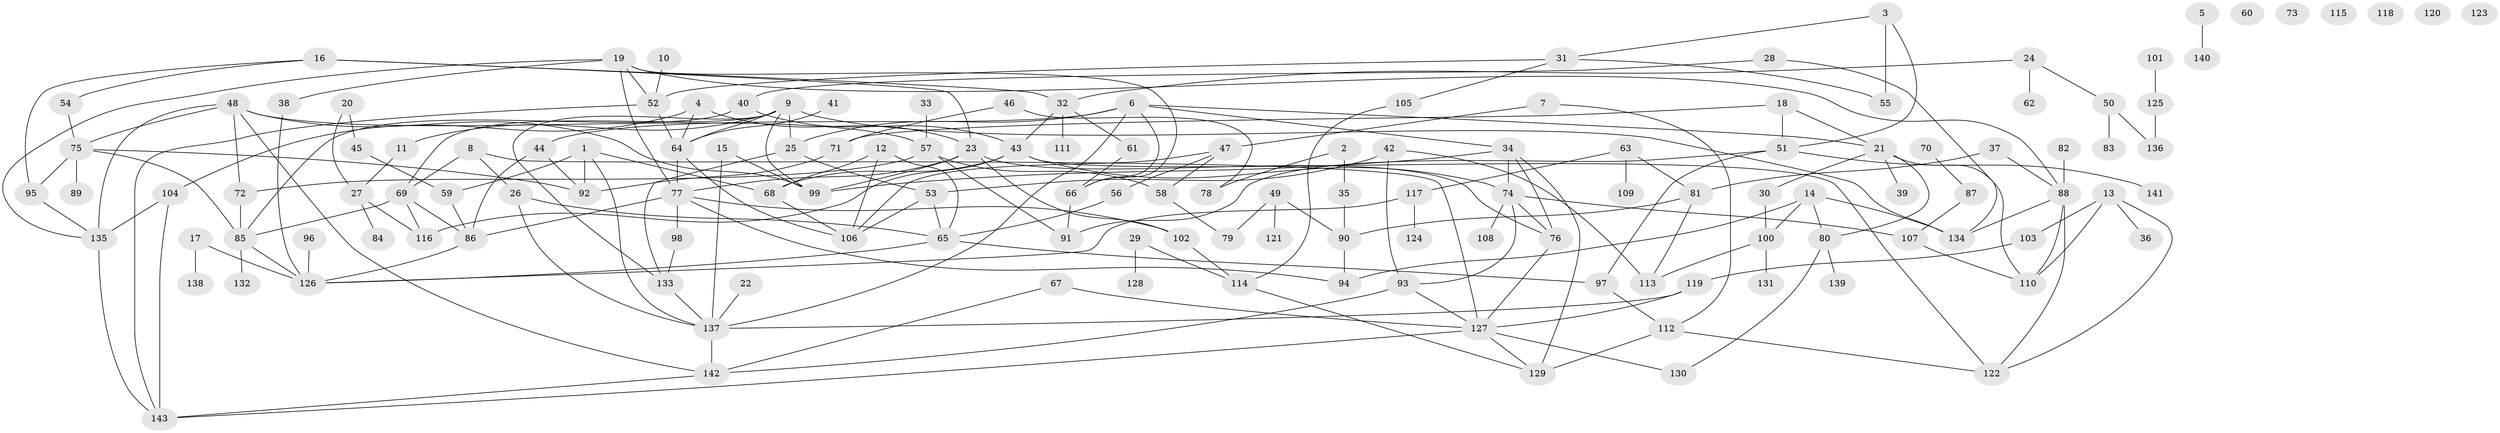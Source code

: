 // coarse degree distribution, {5: 0.10679611650485436, 2: 0.20388349514563106, 7: 0.05825242718446602, 0: 0.06796116504854369, 8: 0.038834951456310676, 6: 0.05825242718446602, 1: 0.21359223300970873, 4: 0.06796116504854369, 3: 0.14563106796116504, 11: 0.009708737864077669, 10: 0.019417475728155338, 9: 0.009708737864077669}
// Generated by graph-tools (version 1.1) at 2025/41/03/06/25 10:41:24]
// undirected, 143 vertices, 218 edges
graph export_dot {
graph [start="1"]
  node [color=gray90,style=filled];
  1;
  2;
  3;
  4;
  5;
  6;
  7;
  8;
  9;
  10;
  11;
  12;
  13;
  14;
  15;
  16;
  17;
  18;
  19;
  20;
  21;
  22;
  23;
  24;
  25;
  26;
  27;
  28;
  29;
  30;
  31;
  32;
  33;
  34;
  35;
  36;
  37;
  38;
  39;
  40;
  41;
  42;
  43;
  44;
  45;
  46;
  47;
  48;
  49;
  50;
  51;
  52;
  53;
  54;
  55;
  56;
  57;
  58;
  59;
  60;
  61;
  62;
  63;
  64;
  65;
  66;
  67;
  68;
  69;
  70;
  71;
  72;
  73;
  74;
  75;
  76;
  77;
  78;
  79;
  80;
  81;
  82;
  83;
  84;
  85;
  86;
  87;
  88;
  89;
  90;
  91;
  92;
  93;
  94;
  95;
  96;
  97;
  98;
  99;
  100;
  101;
  102;
  103;
  104;
  105;
  106;
  107;
  108;
  109;
  110;
  111;
  112;
  113;
  114;
  115;
  116;
  117;
  118;
  119;
  120;
  121;
  122;
  123;
  124;
  125;
  126;
  127;
  128;
  129;
  130;
  131;
  132;
  133;
  134;
  135;
  136;
  137;
  138;
  139;
  140;
  141;
  142;
  143;
  1 -- 59;
  1 -- 68;
  1 -- 92;
  1 -- 137;
  2 -- 35;
  2 -- 78;
  3 -- 31;
  3 -- 51;
  3 -- 55;
  4 -- 23;
  4 -- 64;
  4 -- 104;
  5 -- 140;
  6 -- 21;
  6 -- 25;
  6 -- 34;
  6 -- 44;
  6 -- 66;
  6 -- 137;
  7 -- 47;
  7 -- 112;
  8 -- 26;
  8 -- 69;
  8 -- 127;
  9 -- 11;
  9 -- 25;
  9 -- 64;
  9 -- 69;
  9 -- 99;
  9 -- 133;
  9 -- 134;
  10 -- 52;
  11 -- 27;
  12 -- 65;
  12 -- 68;
  12 -- 106;
  13 -- 36;
  13 -- 103;
  13 -- 110;
  13 -- 122;
  14 -- 80;
  14 -- 94;
  14 -- 100;
  14 -- 134;
  15 -- 99;
  15 -- 137;
  16 -- 23;
  16 -- 32;
  16 -- 54;
  16 -- 95;
  17 -- 126;
  17 -- 138;
  18 -- 21;
  18 -- 51;
  18 -- 71;
  19 -- 38;
  19 -- 52;
  19 -- 66;
  19 -- 77;
  19 -- 88;
  19 -- 135;
  20 -- 27;
  20 -- 45;
  21 -- 30;
  21 -- 39;
  21 -- 80;
  21 -- 110;
  22 -- 137;
  23 -- 76;
  23 -- 77;
  23 -- 99;
  23 -- 102;
  24 -- 32;
  24 -- 50;
  24 -- 62;
  25 -- 53;
  25 -- 133;
  26 -- 65;
  26 -- 137;
  27 -- 84;
  27 -- 116;
  28 -- 40;
  28 -- 134;
  29 -- 114;
  29 -- 128;
  30 -- 100;
  31 -- 52;
  31 -- 55;
  31 -- 105;
  32 -- 43;
  32 -- 61;
  32 -- 111;
  33 -- 57;
  34 -- 74;
  34 -- 76;
  34 -- 99;
  34 -- 129;
  35 -- 90;
  37 -- 81;
  37 -- 88;
  38 -- 126;
  40 -- 43;
  40 -- 85;
  41 -- 64;
  42 -- 53;
  42 -- 93;
  42 -- 113;
  43 -- 68;
  43 -- 74;
  43 -- 116;
  43 -- 122;
  44 -- 86;
  44 -- 92;
  45 -- 59;
  46 -- 71;
  46 -- 78;
  47 -- 56;
  47 -- 58;
  47 -- 106;
  48 -- 57;
  48 -- 72;
  48 -- 75;
  48 -- 99;
  48 -- 135;
  48 -- 142;
  49 -- 79;
  49 -- 90;
  49 -- 121;
  50 -- 83;
  50 -- 136;
  51 -- 91;
  51 -- 97;
  51 -- 141;
  52 -- 64;
  52 -- 143;
  53 -- 65;
  53 -- 106;
  54 -- 75;
  56 -- 65;
  57 -- 58;
  57 -- 72;
  57 -- 91;
  58 -- 79;
  59 -- 86;
  61 -- 66;
  63 -- 81;
  63 -- 109;
  63 -- 117;
  64 -- 77;
  64 -- 106;
  65 -- 97;
  65 -- 126;
  66 -- 91;
  67 -- 127;
  67 -- 142;
  68 -- 106;
  69 -- 85;
  69 -- 86;
  69 -- 116;
  70 -- 87;
  71 -- 92;
  72 -- 85;
  74 -- 76;
  74 -- 93;
  74 -- 107;
  74 -- 108;
  75 -- 85;
  75 -- 89;
  75 -- 92;
  75 -- 95;
  76 -- 127;
  77 -- 86;
  77 -- 94;
  77 -- 98;
  77 -- 102;
  80 -- 130;
  80 -- 139;
  81 -- 90;
  81 -- 113;
  82 -- 88;
  85 -- 126;
  85 -- 132;
  86 -- 126;
  87 -- 107;
  88 -- 110;
  88 -- 122;
  88 -- 134;
  90 -- 94;
  93 -- 127;
  93 -- 142;
  95 -- 135;
  96 -- 126;
  97 -- 112;
  98 -- 133;
  100 -- 113;
  100 -- 131;
  101 -- 125;
  102 -- 114;
  103 -- 119;
  104 -- 135;
  104 -- 143;
  105 -- 114;
  107 -- 110;
  112 -- 122;
  112 -- 129;
  114 -- 129;
  117 -- 124;
  117 -- 126;
  119 -- 127;
  119 -- 137;
  125 -- 136;
  127 -- 129;
  127 -- 130;
  127 -- 143;
  133 -- 137;
  135 -- 143;
  137 -- 142;
  142 -- 143;
}
